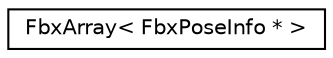 digraph "クラス階層図"
{
  edge [fontname="Helvetica",fontsize="10",labelfontname="Helvetica",labelfontsize="10"];
  node [fontname="Helvetica",fontsize="10",shape=record];
  rankdir="LR";
  Node0 [label="FbxArray\< FbxPoseInfo * \>",height=0.2,width=0.4,color="black", fillcolor="white", style="filled",URL="$class_fbx_array.html"];
}
